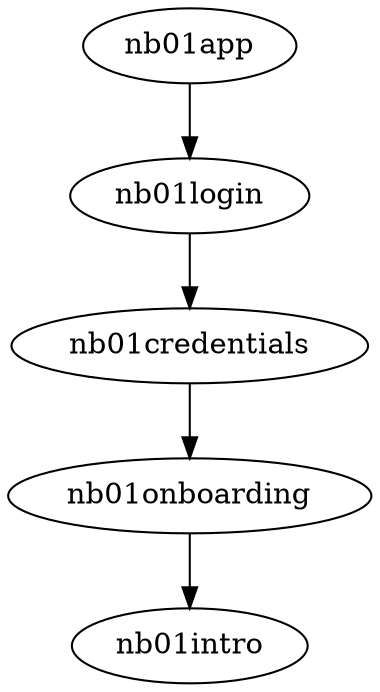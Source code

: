 digraph NodeBuildersTest01 {
  schemaFileName = "node-builders-test01-schema"
  targetsFileName = "node-builders-test01-targets"

  nb01app [type = flow, resultType = "ru.kode.test.app.AppFlowResult"]
  nb01login [type = flow, resultType = "ru.kode.test.app.LoginFlowResult"]
  nb01onboarding [type = flow, resultType = "ru.kode.test.app.OnboardingFlowResult"]

  nb01app -> nb01login -> nb01credentials -> nb01onboarding -> nb01intro
}
